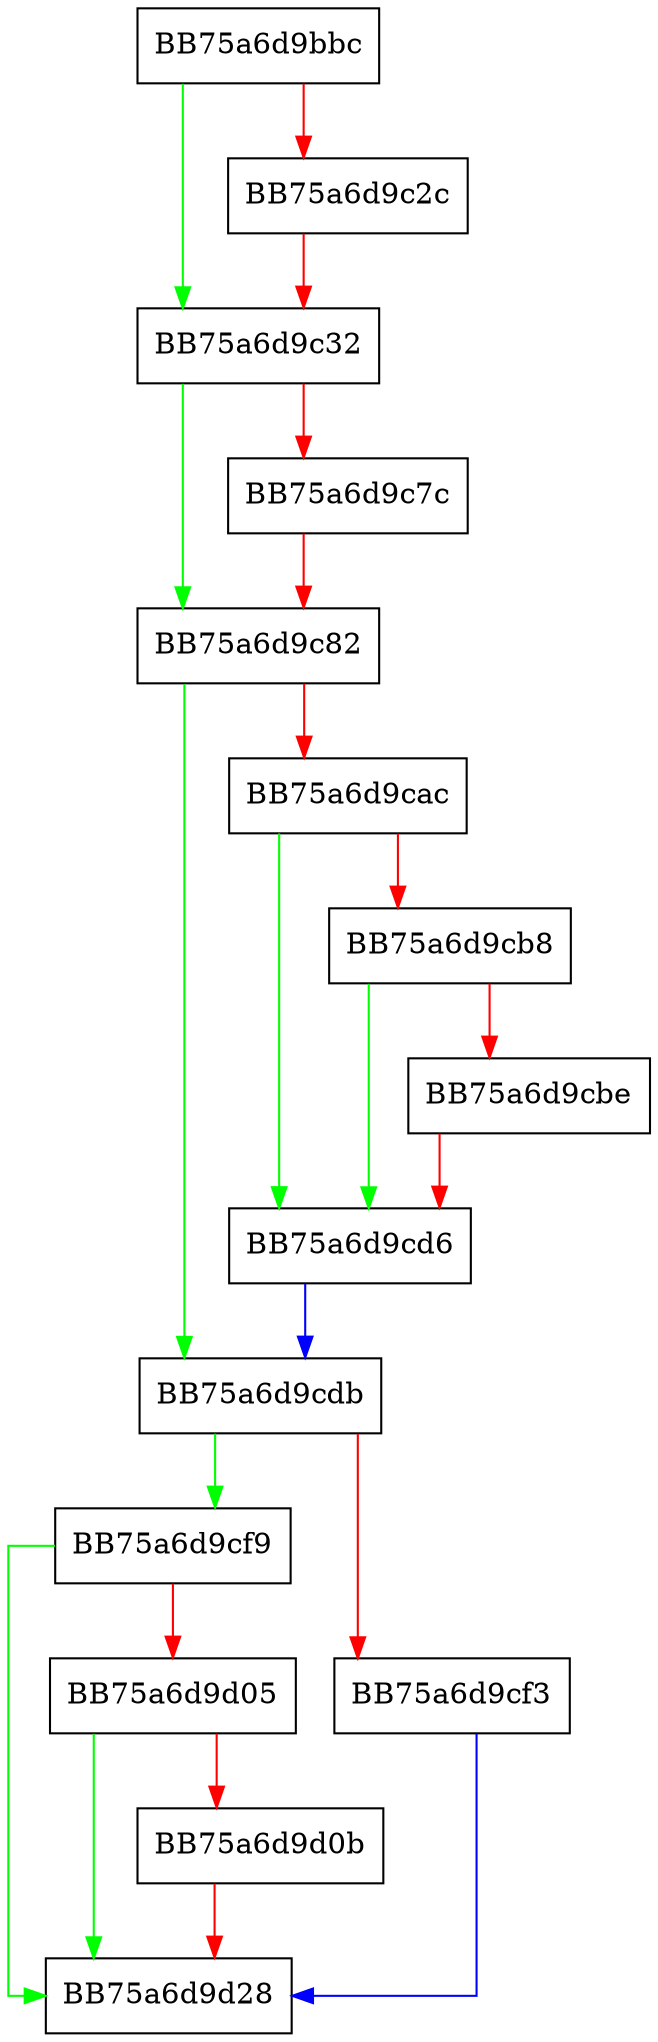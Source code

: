 digraph DetectionQueue {
  node [shape="box"];
  graph [splines=ortho];
  BB75a6d9bbc -> BB75a6d9c32 [color="green"];
  BB75a6d9bbc -> BB75a6d9c2c [color="red"];
  BB75a6d9c2c -> BB75a6d9c32 [color="red"];
  BB75a6d9c32 -> BB75a6d9c82 [color="green"];
  BB75a6d9c32 -> BB75a6d9c7c [color="red"];
  BB75a6d9c7c -> BB75a6d9c82 [color="red"];
  BB75a6d9c82 -> BB75a6d9cdb [color="green"];
  BB75a6d9c82 -> BB75a6d9cac [color="red"];
  BB75a6d9cac -> BB75a6d9cd6 [color="green"];
  BB75a6d9cac -> BB75a6d9cb8 [color="red"];
  BB75a6d9cb8 -> BB75a6d9cd6 [color="green"];
  BB75a6d9cb8 -> BB75a6d9cbe [color="red"];
  BB75a6d9cbe -> BB75a6d9cd6 [color="red"];
  BB75a6d9cd6 -> BB75a6d9cdb [color="blue"];
  BB75a6d9cdb -> BB75a6d9cf9 [color="green"];
  BB75a6d9cdb -> BB75a6d9cf3 [color="red"];
  BB75a6d9cf3 -> BB75a6d9d28 [color="blue"];
  BB75a6d9cf9 -> BB75a6d9d28 [color="green"];
  BB75a6d9cf9 -> BB75a6d9d05 [color="red"];
  BB75a6d9d05 -> BB75a6d9d28 [color="green"];
  BB75a6d9d05 -> BB75a6d9d0b [color="red"];
  BB75a6d9d0b -> BB75a6d9d28 [color="red"];
}